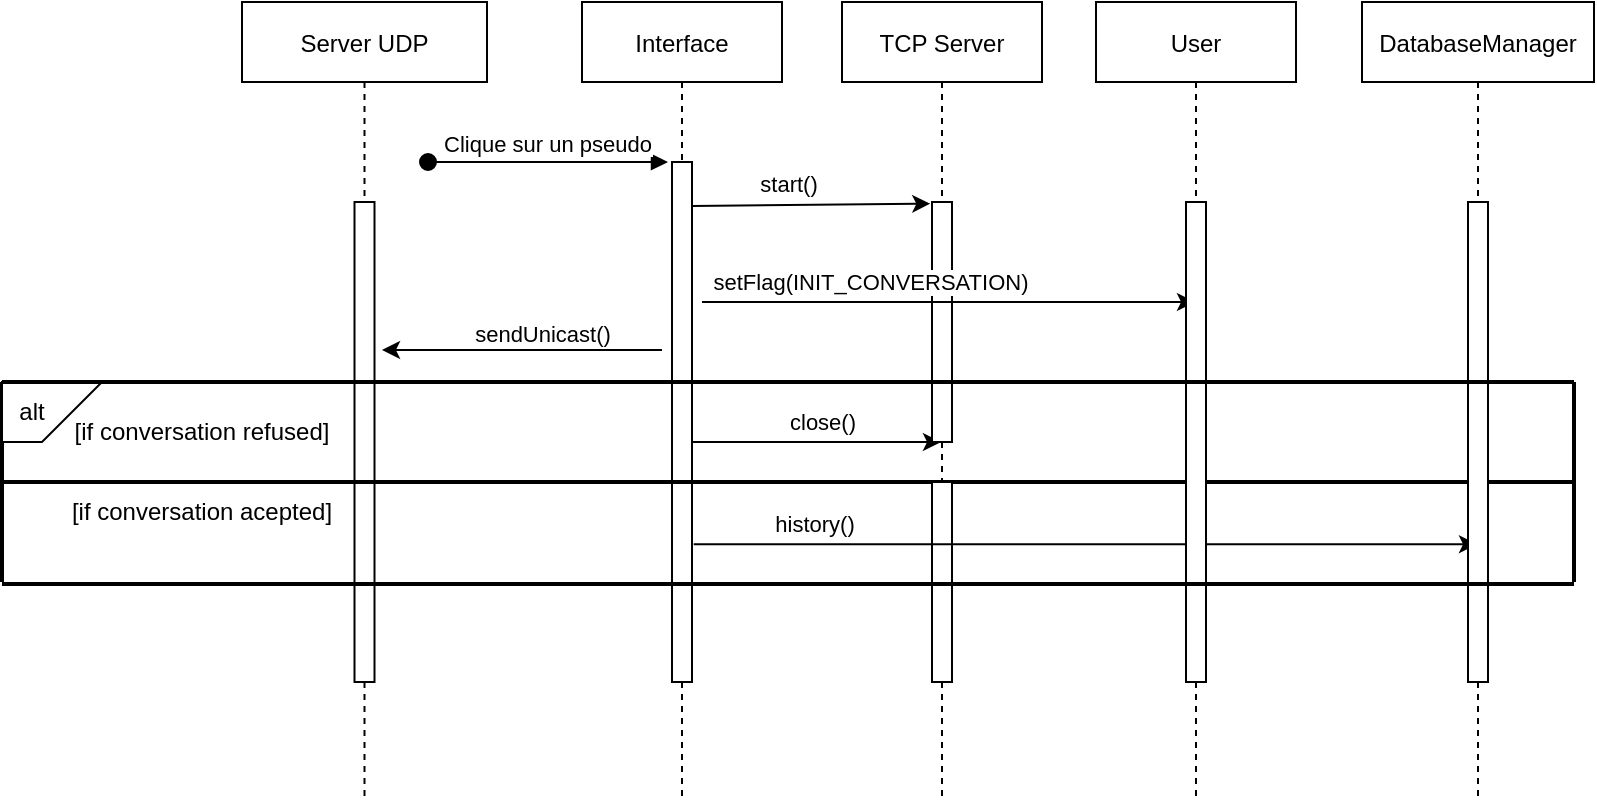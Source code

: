 <mxfile version="16.4.11" type="github">
  <diagram id="xcK4-EyJc4wEiuTrpNLM" name="Page-1">
    <mxGraphModel dx="1212" dy="635" grid="1" gridSize="10" guides="1" tooltips="1" connect="1" arrows="1" fold="1" page="1" pageScale="1" pageWidth="827" pageHeight="1169" math="0" shadow="0">
      <root>
        <mxCell id="0" />
        <mxCell id="1" parent="0" />
        <mxCell id="YQPyG1zgTYHU78s7Vjx9-17" value="Server UDP" style="shape=umlLifeline;perimeter=lifelinePerimeter;container=1;collapsible=0;recursiveResize=0;rounded=0;shadow=0;strokeWidth=1;" vertex="1" parent="1">
          <mxGeometry x="144" y="40" width="122.5" height="400" as="geometry" />
        </mxCell>
        <mxCell id="YQPyG1zgTYHU78s7Vjx9-18" value="" style="points=[];perimeter=orthogonalPerimeter;rounded=0;shadow=0;strokeWidth=1;" vertex="1" parent="YQPyG1zgTYHU78s7Vjx9-17">
          <mxGeometry x="56.25" y="100" width="10" height="240" as="geometry" />
        </mxCell>
        <mxCell id="YQPyG1zgTYHU78s7Vjx9-1" value="Interface" style="shape=umlLifeline;perimeter=lifelinePerimeter;container=1;collapsible=0;recursiveResize=0;rounded=0;shadow=0;strokeWidth=1;" vertex="1" parent="1">
          <mxGeometry x="314" y="40" width="100" height="400" as="geometry" />
        </mxCell>
        <mxCell id="YQPyG1zgTYHU78s7Vjx9-2" value="" style="endArrow=classic;html=1;rounded=0;entryX=-0.086;entryY=0.007;entryDx=0;entryDy=0;entryPerimeter=0;" edge="1" parent="YQPyG1zgTYHU78s7Vjx9-1" target="YQPyG1zgTYHU78s7Vjx9-12">
          <mxGeometry width="50" height="50" relative="1" as="geometry">
            <mxPoint x="55" y="102" as="sourcePoint" />
            <mxPoint x="220" y="102" as="targetPoint" />
          </mxGeometry>
        </mxCell>
        <mxCell id="YQPyG1zgTYHU78s7Vjx9-3" value="start()" style="edgeLabel;html=1;align=center;verticalAlign=middle;resizable=0;points=[];" vertex="1" connectable="0" parent="YQPyG1zgTYHU78s7Vjx9-2">
          <mxGeometry x="0.327" relative="1" as="geometry">
            <mxPoint x="-31" y="-10" as="offset" />
          </mxGeometry>
        </mxCell>
        <mxCell id="YQPyG1zgTYHU78s7Vjx9-4" value="" style="points=[];perimeter=orthogonalPerimeter;rounded=0;shadow=0;strokeWidth=1;" vertex="1" parent="YQPyG1zgTYHU78s7Vjx9-1">
          <mxGeometry x="45" y="80" width="10" height="260" as="geometry" />
        </mxCell>
        <mxCell id="YQPyG1zgTYHU78s7Vjx9-34" value="" style="endArrow=classic;html=1;rounded=0;" edge="1" parent="YQPyG1zgTYHU78s7Vjx9-1">
          <mxGeometry width="50" height="50" relative="1" as="geometry">
            <mxPoint x="40" y="174" as="sourcePoint" />
            <mxPoint x="-100" y="174" as="targetPoint" />
          </mxGeometry>
        </mxCell>
        <mxCell id="YQPyG1zgTYHU78s7Vjx9-35" value="sendUnicast()" style="edgeLabel;html=1;align=center;verticalAlign=middle;resizable=0;points=[];" vertex="1" connectable="0" parent="YQPyG1zgTYHU78s7Vjx9-34">
          <mxGeometry x="0.49" relative="1" as="geometry">
            <mxPoint x="44" y="-8" as="offset" />
          </mxGeometry>
        </mxCell>
        <mxCell id="YQPyG1zgTYHU78s7Vjx9-27" value="" style="endArrow=classic;html=1;rounded=0;" edge="1" parent="YQPyG1zgTYHU78s7Vjx9-1" target="YQPyG1zgTYHU78s7Vjx9-11">
          <mxGeometry width="50" height="50" relative="1" as="geometry">
            <mxPoint x="55.0" y="220" as="sourcePoint" />
            <mxPoint x="220" y="220" as="targetPoint" />
          </mxGeometry>
        </mxCell>
        <mxCell id="YQPyG1zgTYHU78s7Vjx9-28" value="close()" style="edgeLabel;html=1;align=center;verticalAlign=middle;resizable=0;points=[];" vertex="1" connectable="0" parent="YQPyG1zgTYHU78s7Vjx9-27">
          <mxGeometry x="0.327" relative="1" as="geometry">
            <mxPoint x="-18" y="-10" as="offset" />
          </mxGeometry>
        </mxCell>
        <mxCell id="YQPyG1zgTYHU78s7Vjx9-40" value="" style="endArrow=none;html=1;rounded=0;fontFamily=Helvetica;fontSize=12;fontColor=default;strokeWidth=2;" edge="1" parent="YQPyG1zgTYHU78s7Vjx9-1">
          <mxGeometry width="50" height="50" relative="1" as="geometry">
            <mxPoint x="-290.0" y="240" as="sourcePoint" />
            <mxPoint x="496" y="240" as="targetPoint" />
          </mxGeometry>
        </mxCell>
        <mxCell id="YQPyG1zgTYHU78s7Vjx9-11" value="TCP Server" style="shape=umlLifeline;perimeter=lifelinePerimeter;container=1;collapsible=0;recursiveResize=0;rounded=0;shadow=0;strokeWidth=1;" vertex="1" parent="1">
          <mxGeometry x="444" y="40" width="100" height="400" as="geometry" />
        </mxCell>
        <mxCell id="YQPyG1zgTYHU78s7Vjx9-12" value="" style="points=[];perimeter=orthogonalPerimeter;rounded=0;shadow=0;strokeWidth=1;" vertex="1" parent="YQPyG1zgTYHU78s7Vjx9-11">
          <mxGeometry x="45" y="100" width="10" height="120" as="geometry" />
        </mxCell>
        <mxCell id="YQPyG1zgTYHU78s7Vjx9-29" value="" style="endArrow=classic;html=1;rounded=0;" edge="1" parent="YQPyG1zgTYHU78s7Vjx9-11" target="YQPyG1zgTYHU78s7Vjx9-45">
          <mxGeometry width="50" height="50" relative="1" as="geometry">
            <mxPoint x="-70" y="150" as="sourcePoint" />
            <mxPoint x="83.81" y="150" as="targetPoint" />
          </mxGeometry>
        </mxCell>
        <mxCell id="YQPyG1zgTYHU78s7Vjx9-30" value="setFlag(INIT_CONVERSATION)" style="edgeLabel;html=1;align=center;verticalAlign=middle;resizable=0;points=[];" vertex="1" connectable="0" parent="YQPyG1zgTYHU78s7Vjx9-29">
          <mxGeometry x="0.327" relative="1" as="geometry">
            <mxPoint x="-80" y="-10" as="offset" />
          </mxGeometry>
        </mxCell>
        <mxCell id="YQPyG1zgTYHU78s7Vjx9-49" value="" style="points=[];perimeter=orthogonalPerimeter;rounded=0;shadow=0;strokeWidth=1;" vertex="1" parent="YQPyG1zgTYHU78s7Vjx9-11">
          <mxGeometry x="45" y="240" width="10" height="100" as="geometry" />
        </mxCell>
        <mxCell id="YQPyG1zgTYHU78s7Vjx9-55" value="" style="endArrow=classic;html=1;rounded=0;" edge="1" parent="YQPyG1zgTYHU78s7Vjx9-11" target="YQPyG1zgTYHU78s7Vjx9-51">
          <mxGeometry width="50" height="50" relative="1" as="geometry">
            <mxPoint x="-74.14" y="271.16" as="sourcePoint" />
            <mxPoint x="45.0" y="270" as="targetPoint" />
          </mxGeometry>
        </mxCell>
        <mxCell id="YQPyG1zgTYHU78s7Vjx9-56" value="history()" style="edgeLabel;html=1;align=center;verticalAlign=middle;resizable=0;points=[];" vertex="1" connectable="0" parent="YQPyG1zgTYHU78s7Vjx9-55">
          <mxGeometry x="0.327" relative="1" as="geometry">
            <mxPoint x="-200" y="-10" as="offset" />
          </mxGeometry>
        </mxCell>
        <mxCell id="YQPyG1zgTYHU78s7Vjx9-51" value="DatabaseManager" style="shape=umlLifeline;perimeter=lifelinePerimeter;container=1;collapsible=0;recursiveResize=0;rounded=0;shadow=0;strokeWidth=1;" vertex="1" parent="1">
          <mxGeometry x="704" y="40" width="116" height="400" as="geometry" />
        </mxCell>
        <mxCell id="YQPyG1zgTYHU78s7Vjx9-52" value="" style="points=[];perimeter=orthogonalPerimeter;rounded=0;shadow=0;strokeWidth=1;" vertex="1" parent="YQPyG1zgTYHU78s7Vjx9-51">
          <mxGeometry x="53" y="100" width="10" height="240" as="geometry" />
        </mxCell>
        <mxCell id="YQPyG1zgTYHU78s7Vjx9-23" value="" style="endArrow=none;html=1;rounded=0;fontFamily=Helvetica;fontSize=12;fontColor=default;strokeWidth=2;" edge="1" parent="YQPyG1zgTYHU78s7Vjx9-51">
          <mxGeometry width="50" height="50" relative="1" as="geometry">
            <mxPoint x="106" y="290" as="sourcePoint" />
            <mxPoint x="106" y="190" as="targetPoint" />
          </mxGeometry>
        </mxCell>
        <mxCell id="YQPyG1zgTYHU78s7Vjx9-45" value="User" style="shape=umlLifeline;perimeter=lifelinePerimeter;container=1;collapsible=0;recursiveResize=0;rounded=0;shadow=0;strokeWidth=1;" vertex="1" parent="1">
          <mxGeometry x="571" y="40" width="100" height="400" as="geometry" />
        </mxCell>
        <mxCell id="YQPyG1zgTYHU78s7Vjx9-46" value="" style="points=[];perimeter=orthogonalPerimeter;rounded=0;shadow=0;strokeWidth=1;" vertex="1" parent="YQPyG1zgTYHU78s7Vjx9-45">
          <mxGeometry x="45" y="100" width="10" height="240" as="geometry" />
        </mxCell>
        <mxCell id="YQPyG1zgTYHU78s7Vjx9-22" value="" style="endArrow=none;html=1;rounded=0;fontFamily=Helvetica;fontSize=12;fontColor=default;strokeWidth=2;" edge="1" parent="1">
          <mxGeometry width="50" height="50" relative="1" as="geometry">
            <mxPoint x="24" y="330" as="sourcePoint" />
            <mxPoint x="24" y="230" as="targetPoint" />
          </mxGeometry>
        </mxCell>
        <mxCell id="YQPyG1zgTYHU78s7Vjx9-25" value="alt&amp;nbsp;&amp;nbsp;&amp;nbsp;&amp;nbsp;&amp;nbsp;&amp;nbsp; " style="shape=card;whiteSpace=wrap;html=1;rounded=0;shadow=0;fontFamily=Helvetica;fontSize=12;fontColor=default;strokeColor=default;strokeWidth=1;fillColor=default;gradientColor=none;flipV=1;flipH=1;" vertex="1" parent="1">
          <mxGeometry x="24" y="230" width="50" height="30" as="geometry" />
        </mxCell>
        <mxCell id="YQPyG1zgTYHU78s7Vjx9-26" value="&lt;div&gt;[if conversation refused]&lt;br&gt;&lt;/div&gt;" style="text;html=1;strokeColor=none;fillColor=none;align=center;verticalAlign=middle;whiteSpace=wrap;rounded=0;shadow=0;fontFamily=Helvetica;fontSize=12;fontColor=default;" vertex="1" parent="1">
          <mxGeometry x="54" y="240" width="140" height="30" as="geometry" />
        </mxCell>
        <mxCell id="YQPyG1zgTYHU78s7Vjx9-42" value="Clique sur un pseudo" style="verticalAlign=bottom;startArrow=oval;endArrow=block;startSize=8;shadow=0;strokeWidth=1;" edge="1" parent="1">
          <mxGeometry relative="1" as="geometry">
            <mxPoint x="237" y="120" as="sourcePoint" />
            <mxPoint x="357" y="120" as="targetPoint" />
          </mxGeometry>
        </mxCell>
        <mxCell id="YQPyG1zgTYHU78s7Vjx9-21" value="" style="endArrow=none;html=1;rounded=0;fontFamily=Helvetica;fontSize=12;fontColor=default;strokeWidth=2;" edge="1" parent="1">
          <mxGeometry width="50" height="50" relative="1" as="geometry">
            <mxPoint x="24" y="230" as="sourcePoint" />
            <mxPoint x="810" y="230" as="targetPoint" />
          </mxGeometry>
        </mxCell>
        <mxCell id="YQPyG1zgTYHU78s7Vjx9-48" value="&lt;div&gt;[if conversation acepted]&lt;br&gt;&lt;/div&gt;" style="text;html=1;strokeColor=none;fillColor=none;align=center;verticalAlign=middle;whiteSpace=wrap;rounded=0;shadow=0;fontFamily=Helvetica;fontSize=12;fontColor=default;" vertex="1" parent="1">
          <mxGeometry x="54" y="280" width="140" height="30" as="geometry" />
        </mxCell>
        <mxCell id="YQPyG1zgTYHU78s7Vjx9-57" value="" style="endArrow=none;html=1;rounded=0;fontFamily=Helvetica;fontSize=12;fontColor=default;strokeWidth=2;" edge="1" parent="1">
          <mxGeometry width="50" height="50" relative="1" as="geometry">
            <mxPoint x="24.0" y="331" as="sourcePoint" />
            <mxPoint x="810" y="331" as="targetPoint" />
          </mxGeometry>
        </mxCell>
      </root>
    </mxGraphModel>
  </diagram>
</mxfile>
